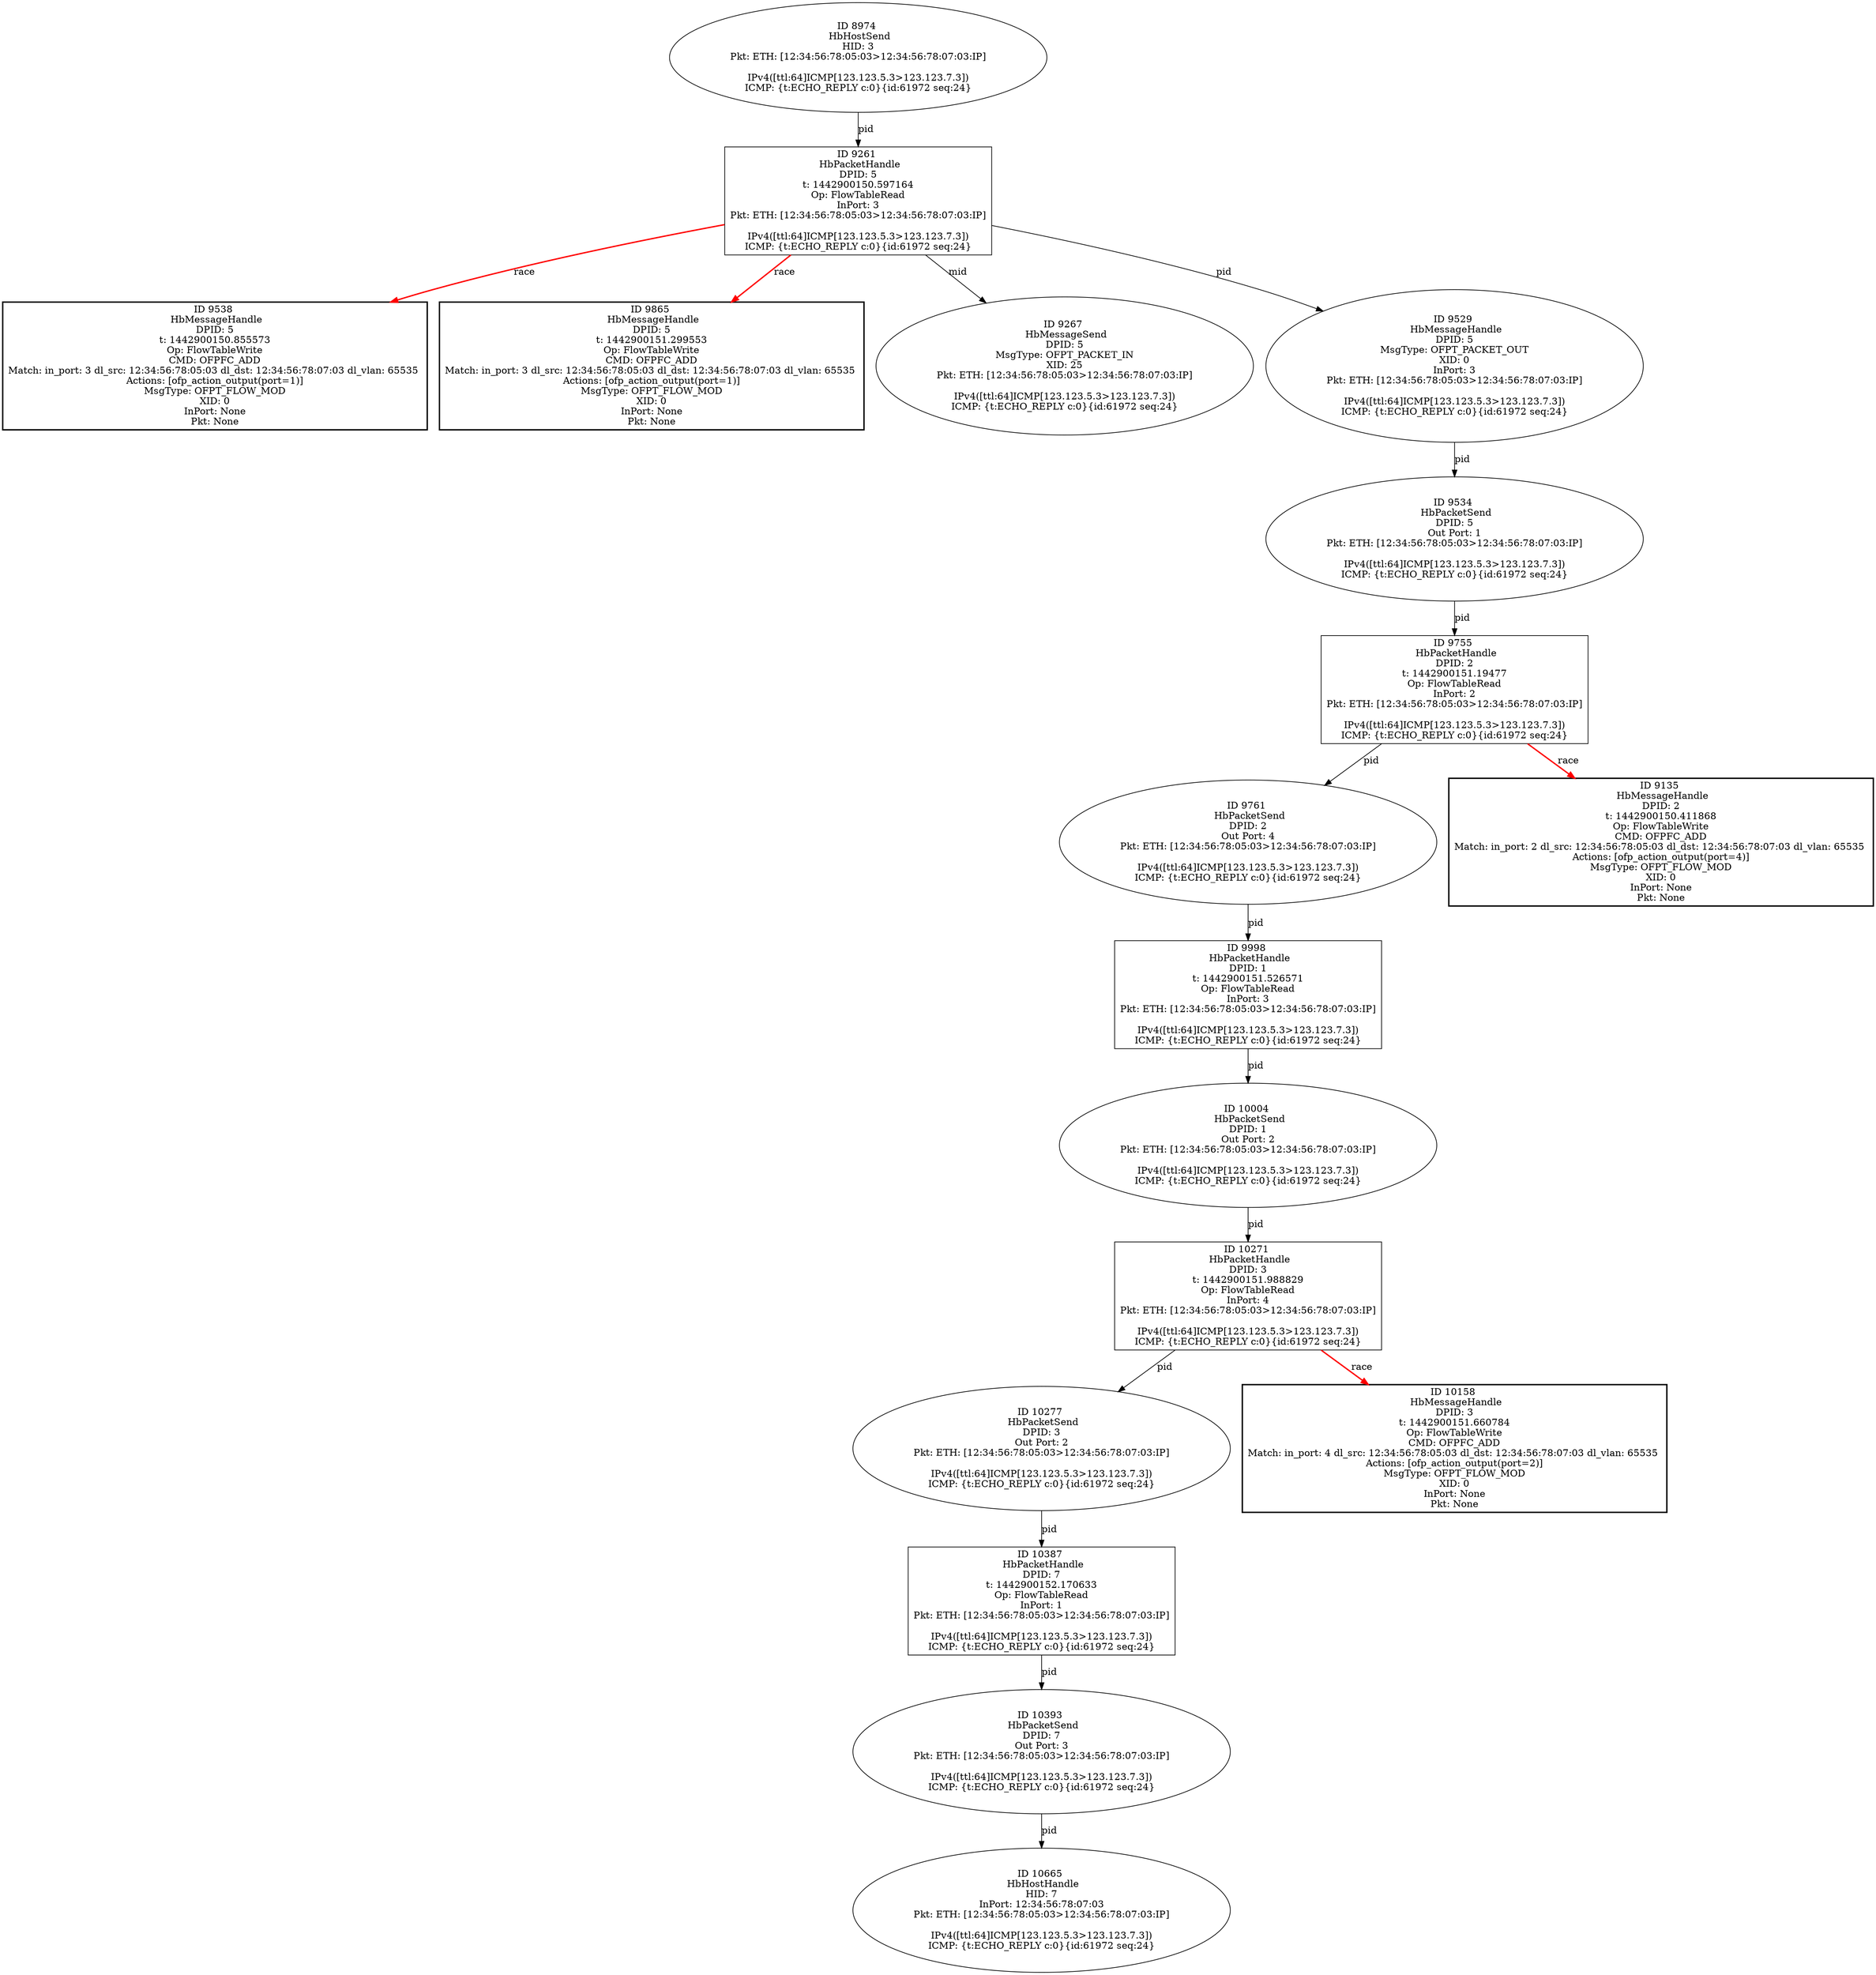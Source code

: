 strict digraph G {
9761 [shape=oval, event=<hb_events.HbPacketSend object at 0x109d7ea90>, label="ID 9761 
 HbPacketSend
DPID: 2
Out Port: 4
Pkt: ETH: [12:34:56:78:05:03>12:34:56:78:07:03:IP]

IPv4([ttl:64]ICMP[123.123.5.3>123.123.7.3])
ICMP: {t:ECHO_REPLY c:0}{id:61972 seq:24}"];
9538 [shape=box, style=bold, event=<hb_events.HbMessageHandle object at 0x109ccd0d0>, label="ID 9538 
 HbMessageHandle
DPID: 5
t: 1442900150.855573
Op: FlowTableWrite
CMD: OFPFC_ADD
Match: in_port: 3 dl_src: 12:34:56:78:05:03 dl_dst: 12:34:56:78:07:03 dl_vlan: 65535 
Actions: [ofp_action_output(port=1)]
MsgType: OFPT_FLOW_MOD
XID: 0
InPort: None
Pkt: None"];
10277 [shape=oval, event=<hb_events.HbPacketSend object at 0x109f25090>, label="ID 10277 
 HbPacketSend
DPID: 3
Out Port: 2
Pkt: ETH: [12:34:56:78:05:03>12:34:56:78:07:03:IP]

IPv4([ttl:64]ICMP[123.123.5.3>123.123.7.3])
ICMP: {t:ECHO_REPLY c:0}{id:61972 seq:24}"];
10158 [shape=box, style=bold, event=<hb_events.HbMessageHandle object at 0x109ecf150>, label="ID 10158 
 HbMessageHandle
DPID: 3
t: 1442900151.660784
Op: FlowTableWrite
CMD: OFPFC_ADD
Match: in_port: 4 dl_src: 12:34:56:78:05:03 dl_dst: 12:34:56:78:07:03 dl_vlan: 65535 
Actions: [ofp_action_output(port=2)]
MsgType: OFPT_FLOW_MOD
XID: 0
InPort: None
Pkt: None"];
9865 [shape=box, style=bold, event=<hb_events.HbMessageHandle object at 0x109de8150>, label="ID 9865 
 HbMessageHandle
DPID: 5
t: 1442900151.299553
Op: FlowTableWrite
CMD: OFPFC_ADD
Match: in_port: 3 dl_src: 12:34:56:78:05:03 dl_dst: 12:34:56:78:07:03 dl_vlan: 65535 
Actions: [ofp_action_output(port=1)]
MsgType: OFPT_FLOW_MOD
XID: 0
InPort: None
Pkt: None"];
10665 [shape=oval, event=<hb_events.HbHostHandle object at 0x10a088d90>, label="ID 10665 
 HbHostHandle
HID: 7
InPort: 12:34:56:78:07:03
Pkt: ETH: [12:34:56:78:05:03>12:34:56:78:07:03:IP]

IPv4([ttl:64]ICMP[123.123.5.3>123.123.7.3])
ICMP: {t:ECHO_REPLY c:0}{id:61972 seq:24}"];
9135 [shape=box, style=bold, event=<hb_events.HbMessageHandle object at 0x109bf1390>, label="ID 9135 
 HbMessageHandle
DPID: 2
t: 1442900150.411868
Op: FlowTableWrite
CMD: OFPFC_ADD
Match: in_port: 2 dl_src: 12:34:56:78:05:03 dl_dst: 12:34:56:78:07:03 dl_vlan: 65535 
Actions: [ofp_action_output(port=4)]
MsgType: OFPT_FLOW_MOD
XID: 0
InPort: None
Pkt: None"];
9261 [shape=box, event=<hb_events.HbPacketHandle object at 0x109c3afd0>, label="ID 9261 
 HbPacketHandle
DPID: 5
t: 1442900150.597164
Op: FlowTableRead
InPort: 3
Pkt: ETH: [12:34:56:78:05:03>12:34:56:78:07:03:IP]

IPv4([ttl:64]ICMP[123.123.5.3>123.123.7.3])
ICMP: {t:ECHO_REPLY c:0}{id:61972 seq:24}"];
8974 [shape=oval, event=<hb_events.HbHostSend object at 0x109bab0d0>, label="ID 8974 
 HbHostSend
HID: 3
Pkt: ETH: [12:34:56:78:05:03>12:34:56:78:07:03:IP]

IPv4([ttl:64]ICMP[123.123.5.3>123.123.7.3])
ICMP: {t:ECHO_REPLY c:0}{id:61972 seq:24}"];
9267 [shape=oval, event=<hb_events.HbMessageSend object at 0x109c3ead0>, label="ID 9267 
 HbMessageSend
DPID: 5
MsgType: OFPT_PACKET_IN
XID: 25
Pkt: ETH: [12:34:56:78:05:03>12:34:56:78:07:03:IP]

IPv4([ttl:64]ICMP[123.123.5.3>123.123.7.3])
ICMP: {t:ECHO_REPLY c:0}{id:61972 seq:24}"];
10387 [shape=box, event=<hb_events.HbPacketHandle object at 0x109f85e90>, label="ID 10387 
 HbPacketHandle
DPID: 7
t: 1442900152.170633
Op: FlowTableRead
InPort: 1
Pkt: ETH: [12:34:56:78:05:03>12:34:56:78:07:03:IP]

IPv4([ttl:64]ICMP[123.123.5.3>123.123.7.3])
ICMP: {t:ECHO_REPLY c:0}{id:61972 seq:24}"];
10004 [shape=oval, event=<hb_events.HbPacketSend object at 0x109e43a90>, label="ID 10004 
 HbPacketSend
DPID: 1
Out Port: 2
Pkt: ETH: [12:34:56:78:05:03>12:34:56:78:07:03:IP]

IPv4([ttl:64]ICMP[123.123.5.3>123.123.7.3])
ICMP: {t:ECHO_REPLY c:0}{id:61972 seq:24}"];
9998 [shape=box, event=<hb_events.HbPacketHandle object at 0x109e4a210>, label="ID 9998 
 HbPacketHandle
DPID: 1
t: 1442900151.526571
Op: FlowTableRead
InPort: 3
Pkt: ETH: [12:34:56:78:05:03>12:34:56:78:07:03:IP]

IPv4([ttl:64]ICMP[123.123.5.3>123.123.7.3])
ICMP: {t:ECHO_REPLY c:0}{id:61972 seq:24}"];
10393 [shape=oval, event=<hb_events.HbPacketSend object at 0x109f8b310>, label="ID 10393 
 HbPacketSend
DPID: 7
Out Port: 3
Pkt: ETH: [12:34:56:78:05:03>12:34:56:78:07:03:IP]

IPv4([ttl:64]ICMP[123.123.5.3>123.123.7.3])
ICMP: {t:ECHO_REPLY c:0}{id:61972 seq:24}"];
9529 [shape=oval, event=<hb_events.HbMessageHandle object at 0x109cc0f50>, label="ID 9529 
 HbMessageHandle
DPID: 5
MsgType: OFPT_PACKET_OUT
XID: 0
InPort: 3
Pkt: ETH: [12:34:56:78:05:03>12:34:56:78:07:03:IP]

IPv4([ttl:64]ICMP[123.123.5.3>123.123.7.3])
ICMP: {t:ECHO_REPLY c:0}{id:61972 seq:24}"];
9755 [shape=box, event=<hb_events.HbPacketHandle object at 0x109d7e650>, label="ID 9755 
 HbPacketHandle
DPID: 2
t: 1442900151.19477
Op: FlowTableRead
InPort: 2
Pkt: ETH: [12:34:56:78:05:03>12:34:56:78:07:03:IP]

IPv4([ttl:64]ICMP[123.123.5.3>123.123.7.3])
ICMP: {t:ECHO_REPLY c:0}{id:61972 seq:24}"];
9534 [shape=oval, event=<hb_events.HbPacketSend object at 0x109cc6d50>, label="ID 9534 
 HbPacketSend
DPID: 5
Out Port: 1
Pkt: ETH: [12:34:56:78:05:03>12:34:56:78:07:03:IP]

IPv4([ttl:64]ICMP[123.123.5.3>123.123.7.3])
ICMP: {t:ECHO_REPLY c:0}{id:61972 seq:24}"];
10271 [shape=box, event=<hb_events.HbPacketHandle object at 0x109f45050>, label="ID 10271 
 HbPacketHandle
DPID: 3
t: 1442900151.988829
Op: FlowTableRead
InPort: 4
Pkt: ETH: [12:34:56:78:05:03>12:34:56:78:07:03:IP]

IPv4([ttl:64]ICMP[123.123.5.3>123.123.7.3])
ICMP: {t:ECHO_REPLY c:0}{id:61972 seq:24}"];
9761 -> 9998  [rel=pid, label=pid];
10387 -> 10393  [rel=pid, label=pid];
10277 -> 10387  [rel=pid, label=pid];
9261 -> 9529  [rel=pid, label=pid];
9261 -> 9538  [harmful=True, color=red, style=bold, rel=race, label=race];
9261 -> 9267  [rel=mid, label=mid];
9261 -> 9865  [harmful=True, color=red, style=bold, rel=race, label=race];
8974 -> 9261  [rel=pid, label=pid];
10004 -> 10271  [rel=pid, label=pid];
9998 -> 10004  [rel=pid, label=pid];
9529 -> 9534  [rel=pid, label=pid];
10393 -> 10665  [rel=pid, label=pid];
9755 -> 9761  [rel=pid, label=pid];
9755 -> 9135  [harmful=True, color=red, style=bold, rel=race, label=race];
9534 -> 9755  [rel=pid, label=pid];
10271 -> 10277  [rel=pid, label=pid];
10271 -> 10158  [harmful=True, color=red, style=bold, rel=race, label=race];
}
